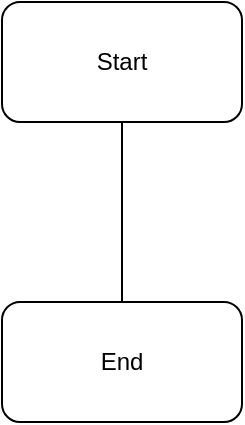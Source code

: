 <mxfile version="14.7.2" type="device"><diagram id="C5RBs43oDa-KdzZeNtuy" name="Page-1"><mxGraphModel dx="1420" dy="802" grid="1" gridSize="10" guides="1" tooltips="1" connect="1" arrows="1" fold="1" page="1" pageScale="1" pageWidth="827" pageHeight="1169" math="0" shadow="0"><root><mxCell id="WIyWlLk6GJQsqaUBKTNV-0"/><mxCell id="WIyWlLk6GJQsqaUBKTNV-1" parent="WIyWlLk6GJQsqaUBKTNV-0"/><mxCell id="z6FdH1vAJyeewI8PuNkR-0" value="Start" style="rounded=1;whiteSpace=wrap;html=1;" vertex="1" parent="WIyWlLk6GJQsqaUBKTNV-1"><mxGeometry x="250" y="90" width="120" height="60" as="geometry"/></mxCell><mxCell id="z6FdH1vAJyeewI8PuNkR-1" value="End" style="rounded=1;whiteSpace=wrap;html=1;" vertex="1" parent="WIyWlLk6GJQsqaUBKTNV-1"><mxGeometry x="250" y="240" width="120" height="60" as="geometry"/></mxCell><mxCell id="z6FdH1vAJyeewI8PuNkR-2" value="" style="endArrow=none;html=1;entryX=0.5;entryY=1;entryDx=0;entryDy=0;exitX=0.5;exitY=0;exitDx=0;exitDy=0;" edge="1" parent="WIyWlLk6GJQsqaUBKTNV-1" source="z6FdH1vAJyeewI8PuNkR-1" target="z6FdH1vAJyeewI8PuNkR-0"><mxGeometry width="50" height="50" relative="1" as="geometry"><mxPoint x="90" y="240" as="sourcePoint"/><mxPoint x="140" y="190" as="targetPoint"/></mxGeometry></mxCell></root></mxGraphModel></diagram></mxfile>
